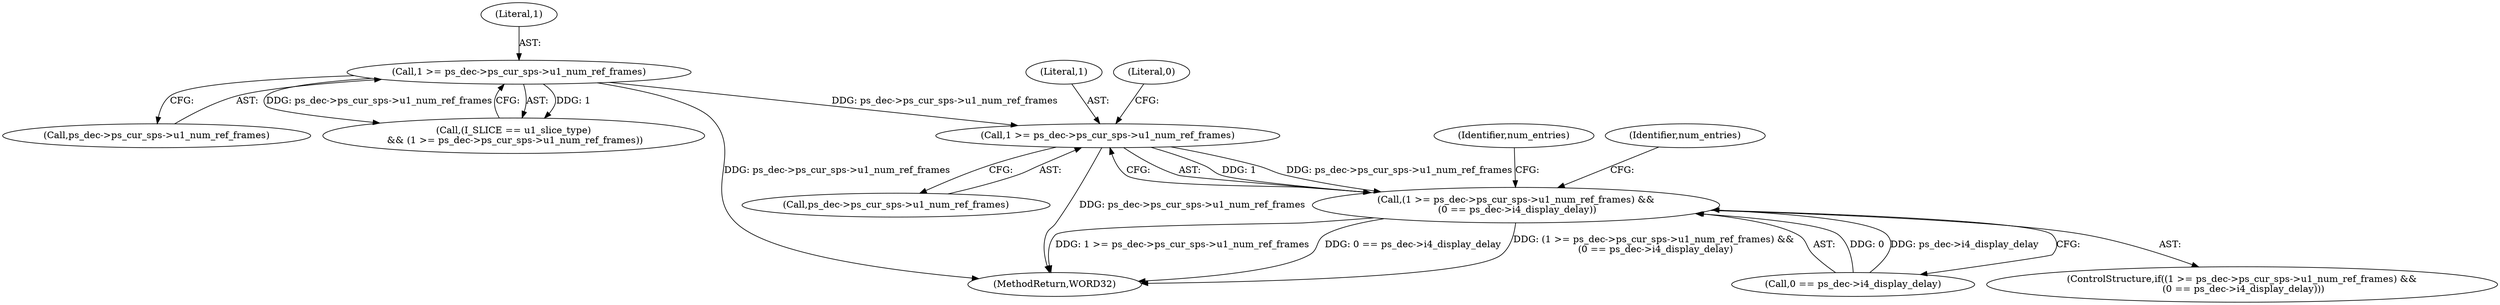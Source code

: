 digraph "0_Android_a78887bcffbc2995cf9ed72e0697acf560875e9e_2@pointer" {
"1002296" [label="(Call,1 >= ps_dec->ps_cur_sps->u1_num_ref_frames)"];
"1000356" [label="(Call,1 >= ps_dec->ps_cur_sps->u1_num_ref_frames)"];
"1002295" [label="(Call,(1 >= ps_dec->ps_cur_sps->u1_num_ref_frames) &&\n (0 == ps_dec->i4_display_delay))"];
"1002297" [label="(Literal,1)"];
"1002298" [label="(Call,ps_dec->ps_cur_sps->u1_num_ref_frames)"];
"1002313" [label="(Identifier,num_entries)"];
"1002304" [label="(Literal,0)"];
"1002310" [label="(Identifier,num_entries)"];
"1002303" [label="(Call,0 == ps_dec->i4_display_delay)"];
"1002295" [label="(Call,(1 >= ps_dec->ps_cur_sps->u1_num_ref_frames) &&\n (0 == ps_dec->i4_display_delay))"];
"1000352" [label="(Call,(I_SLICE == u1_slice_type)\n && (1 >= ps_dec->ps_cur_sps->u1_num_ref_frames))"];
"1000356" [label="(Call,1 >= ps_dec->ps_cur_sps->u1_num_ref_frames)"];
"1002296" [label="(Call,1 >= ps_dec->ps_cur_sps->u1_num_ref_frames)"];
"1000358" [label="(Call,ps_dec->ps_cur_sps->u1_num_ref_frames)"];
"1002294" [label="(ControlStructure,if((1 >= ps_dec->ps_cur_sps->u1_num_ref_frames) &&\n (0 == ps_dec->i4_display_delay)))"];
"1002570" [label="(MethodReturn,WORD32)"];
"1000357" [label="(Literal,1)"];
"1002296" -> "1002295"  [label="AST: "];
"1002296" -> "1002298"  [label="CFG: "];
"1002297" -> "1002296"  [label="AST: "];
"1002298" -> "1002296"  [label="AST: "];
"1002304" -> "1002296"  [label="CFG: "];
"1002295" -> "1002296"  [label="CFG: "];
"1002296" -> "1002570"  [label="DDG: ps_dec->ps_cur_sps->u1_num_ref_frames"];
"1002296" -> "1002295"  [label="DDG: 1"];
"1002296" -> "1002295"  [label="DDG: ps_dec->ps_cur_sps->u1_num_ref_frames"];
"1000356" -> "1002296"  [label="DDG: ps_dec->ps_cur_sps->u1_num_ref_frames"];
"1000356" -> "1000352"  [label="AST: "];
"1000356" -> "1000358"  [label="CFG: "];
"1000357" -> "1000356"  [label="AST: "];
"1000358" -> "1000356"  [label="AST: "];
"1000352" -> "1000356"  [label="CFG: "];
"1000356" -> "1002570"  [label="DDG: ps_dec->ps_cur_sps->u1_num_ref_frames"];
"1000356" -> "1000352"  [label="DDG: 1"];
"1000356" -> "1000352"  [label="DDG: ps_dec->ps_cur_sps->u1_num_ref_frames"];
"1002295" -> "1002294"  [label="AST: "];
"1002295" -> "1002303"  [label="CFG: "];
"1002303" -> "1002295"  [label="AST: "];
"1002310" -> "1002295"  [label="CFG: "];
"1002313" -> "1002295"  [label="CFG: "];
"1002295" -> "1002570"  [label="DDG: 1 >= ps_dec->ps_cur_sps->u1_num_ref_frames"];
"1002295" -> "1002570"  [label="DDG: 0 == ps_dec->i4_display_delay"];
"1002295" -> "1002570"  [label="DDG: (1 >= ps_dec->ps_cur_sps->u1_num_ref_frames) &&\n (0 == ps_dec->i4_display_delay)"];
"1002303" -> "1002295"  [label="DDG: 0"];
"1002303" -> "1002295"  [label="DDG: ps_dec->i4_display_delay"];
}
